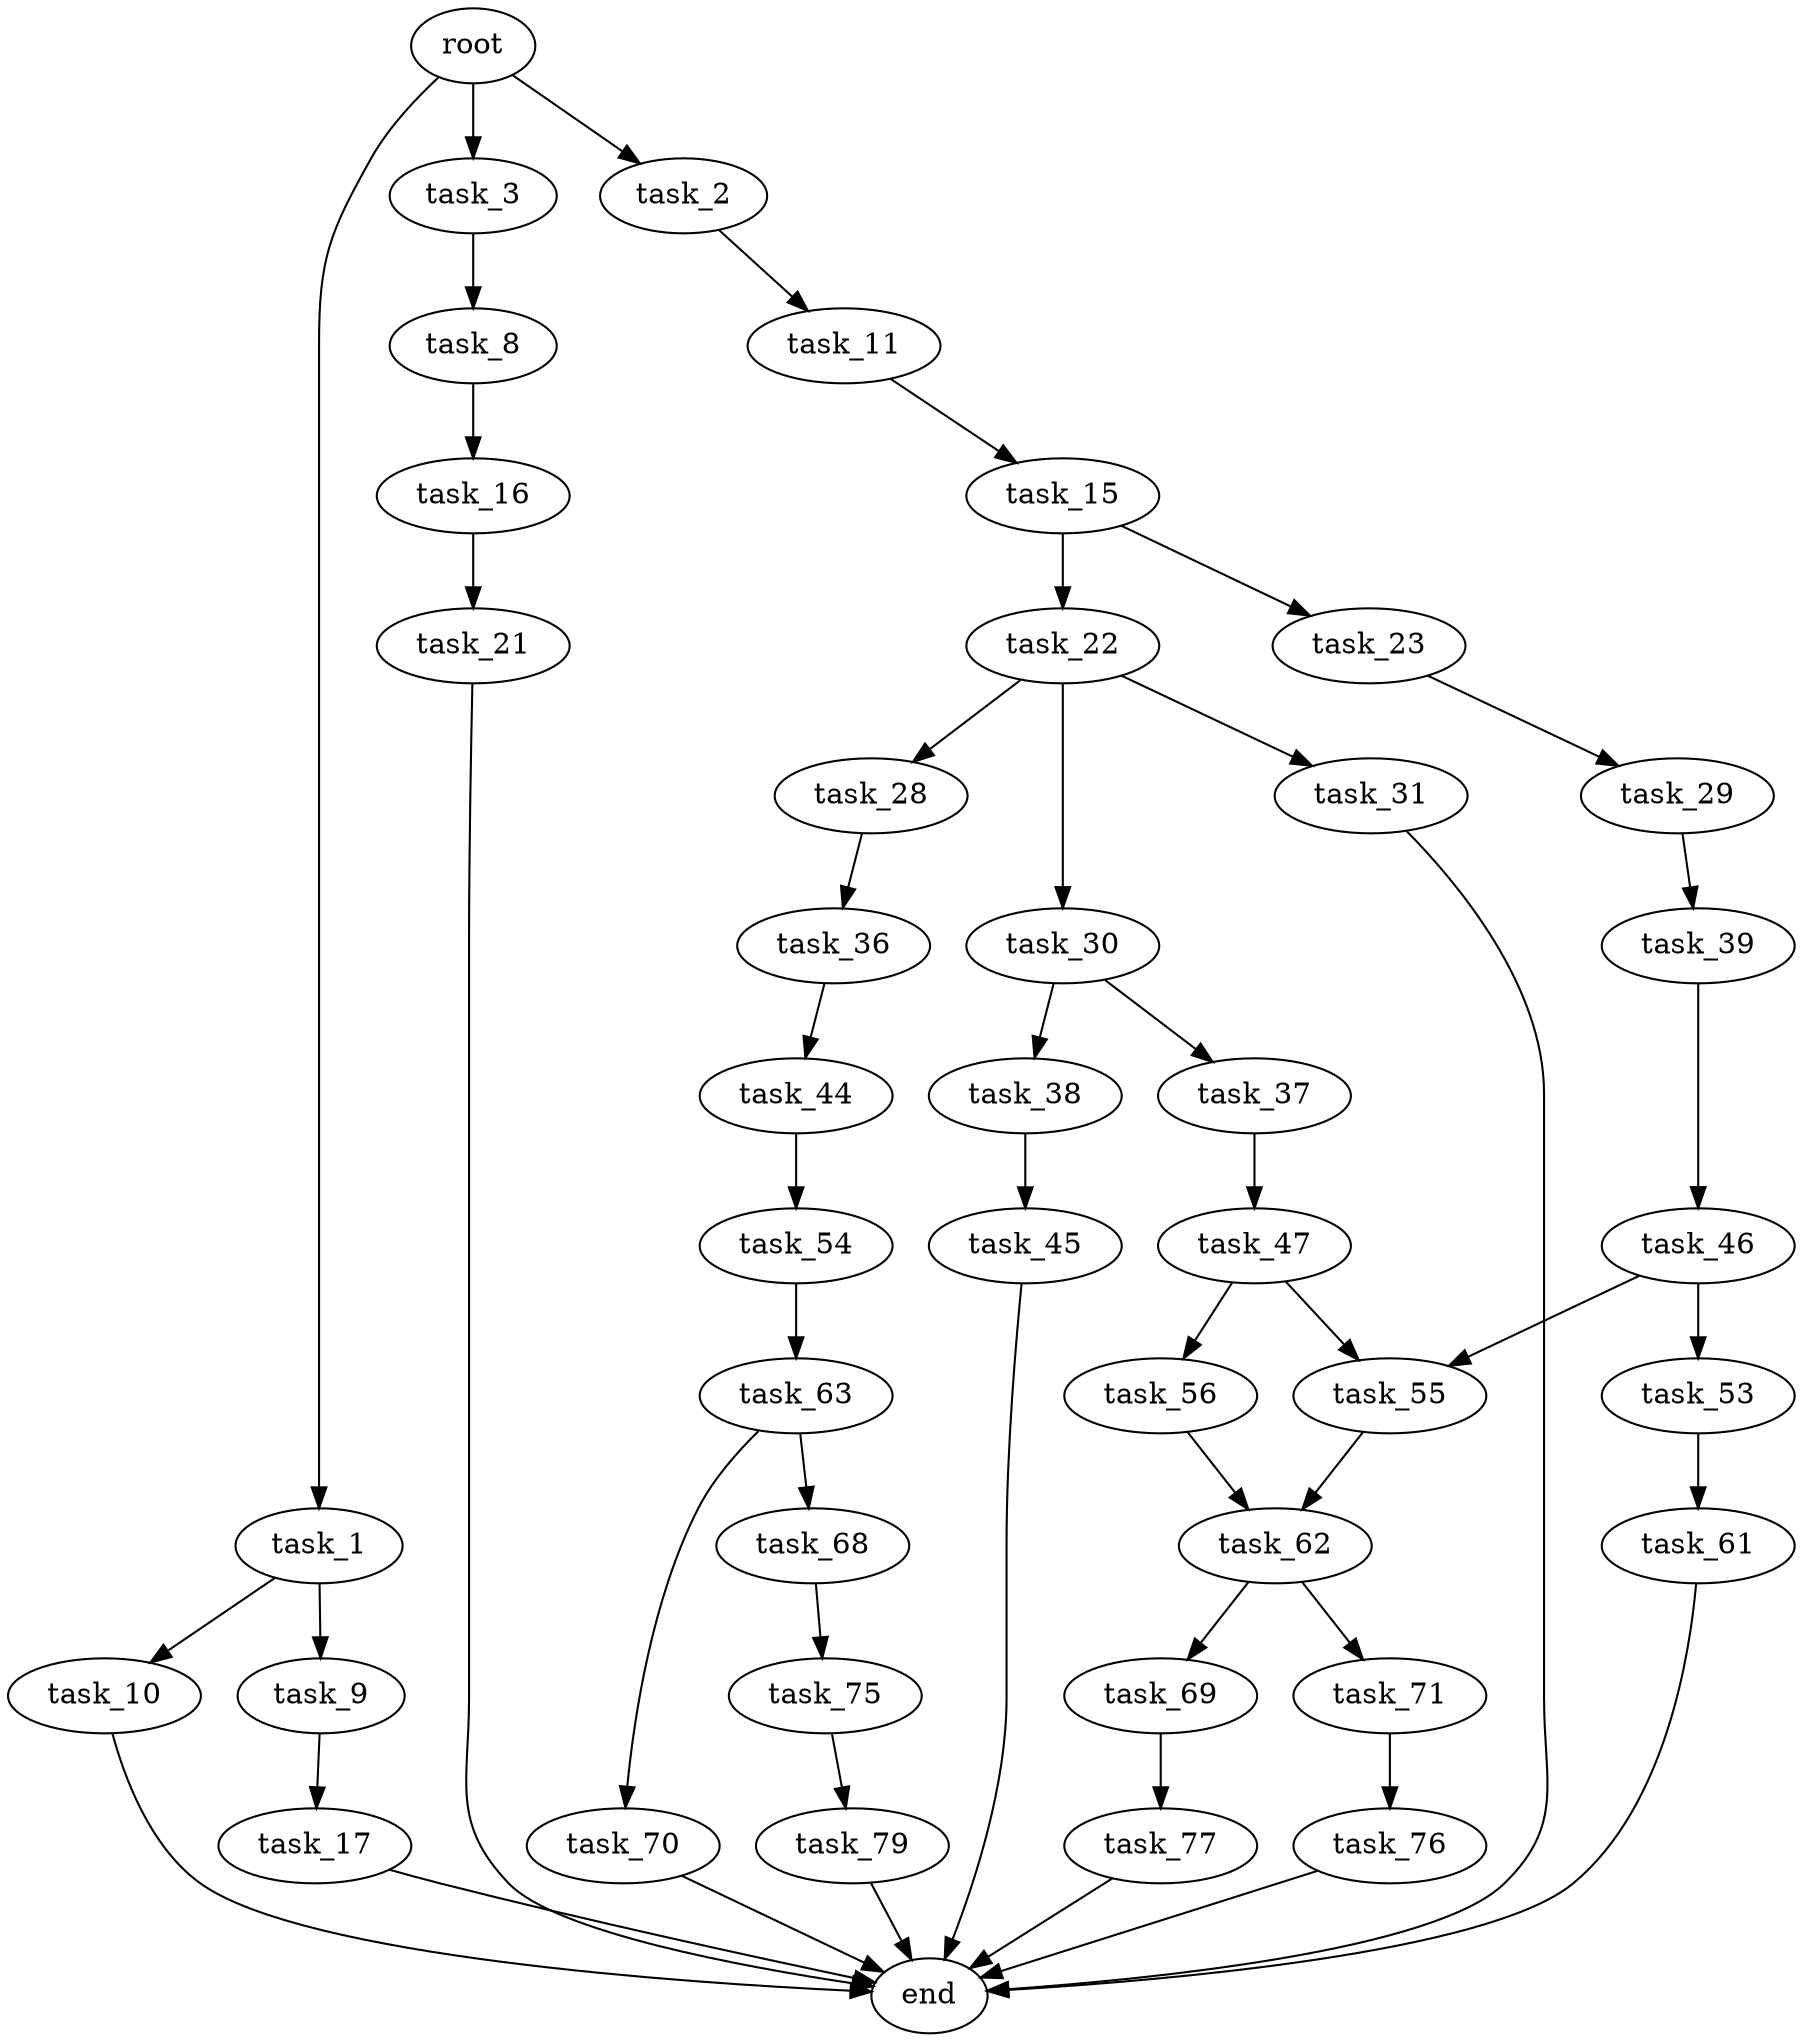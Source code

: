 digraph G {
  root [size="0.000000"];
  task_1 [size="267576818312.000000"];
  task_2 [size="28991029248.000000"];
  task_3 [size="134217728000.000000"];
  task_9 [size="549755813888.000000"];
  task_10 [size="549755813888.000000"];
  task_11 [size="1013882382761.000000"];
  task_8 [size="26928633288.000000"];
  task_16 [size="231928233984.000000"];
  task_17 [size="782757789696.000000"];
  end [size="0.000000"];
  task_15 [size="368293445632.000000"];
  task_22 [size="47238876844.000000"];
  task_23 [size="1257665102.000000"];
  task_21 [size="368293445632.000000"];
  task_28 [size="1355788813771.000000"];
  task_30 [size="14854196900.000000"];
  task_31 [size="13148145874.000000"];
  task_29 [size="10112166690.000000"];
  task_36 [size="24259108330.000000"];
  task_39 [size="6014881979.000000"];
  task_37 [size="36044924262.000000"];
  task_38 [size="549755813888.000000"];
  task_44 [size="243360008391.000000"];
  task_47 [size="549755813888.000000"];
  task_45 [size="392638000410.000000"];
  task_46 [size="205458636136.000000"];
  task_54 [size="365703512932.000000"];
  task_53 [size="1634381619.000000"];
  task_55 [size="549755813888.000000"];
  task_56 [size="96619935941.000000"];
  task_61 [size="43231937111.000000"];
  task_63 [size="1073741824000.000000"];
  task_62 [size="44689385991.000000"];
  task_69 [size="22253175215.000000"];
  task_71 [size="232028384646.000000"];
  task_68 [size="68719476736.000000"];
  task_70 [size="29935554188.000000"];
  task_75 [size="1019496134.000000"];
  task_77 [size="92861118406.000000"];
  task_76 [size="6143639034.000000"];
  task_79 [size="21614812720.000000"];

  root -> task_1 [size="1.000000"];
  root -> task_2 [size="1.000000"];
  root -> task_3 [size="1.000000"];
  task_1 -> task_9 [size="301989888.000000"];
  task_1 -> task_10 [size="301989888.000000"];
  task_2 -> task_11 [size="75497472.000000"];
  task_3 -> task_8 [size="209715200.000000"];
  task_9 -> task_17 [size="536870912.000000"];
  task_10 -> end [size="1.000000"];
  task_11 -> task_15 [size="679477248.000000"];
  task_8 -> task_16 [size="536870912.000000"];
  task_16 -> task_21 [size="301989888.000000"];
  task_17 -> end [size="1.000000"];
  task_15 -> task_22 [size="411041792.000000"];
  task_15 -> task_23 [size="411041792.000000"];
  task_22 -> task_28 [size="33554432.000000"];
  task_22 -> task_30 [size="33554432.000000"];
  task_22 -> task_31 [size="33554432.000000"];
  task_23 -> task_29 [size="33554432.000000"];
  task_21 -> end [size="1.000000"];
  task_28 -> task_36 [size="838860800.000000"];
  task_30 -> task_37 [size="536870912.000000"];
  task_30 -> task_38 [size="536870912.000000"];
  task_31 -> end [size="1.000000"];
  task_29 -> task_39 [size="411041792.000000"];
  task_36 -> task_44 [size="75497472.000000"];
  task_39 -> task_46 [size="134217728.000000"];
  task_37 -> task_47 [size="838860800.000000"];
  task_38 -> task_45 [size="536870912.000000"];
  task_44 -> task_54 [size="209715200.000000"];
  task_47 -> task_55 [size="536870912.000000"];
  task_47 -> task_56 [size="536870912.000000"];
  task_45 -> end [size="1.000000"];
  task_46 -> task_53 [size="301989888.000000"];
  task_46 -> task_55 [size="301989888.000000"];
  task_54 -> task_63 [size="679477248.000000"];
  task_53 -> task_61 [size="75497472.000000"];
  task_55 -> task_62 [size="536870912.000000"];
  task_56 -> task_62 [size="75497472.000000"];
  task_61 -> end [size="1.000000"];
  task_63 -> task_68 [size="838860800.000000"];
  task_63 -> task_70 [size="838860800.000000"];
  task_62 -> task_69 [size="75497472.000000"];
  task_62 -> task_71 [size="75497472.000000"];
  task_69 -> task_77 [size="411041792.000000"];
  task_71 -> task_76 [size="209715200.000000"];
  task_68 -> task_75 [size="134217728.000000"];
  task_70 -> end [size="1.000000"];
  task_75 -> task_79 [size="75497472.000000"];
  task_77 -> end [size="1.000000"];
  task_76 -> end [size="1.000000"];
  task_79 -> end [size="1.000000"];
}

